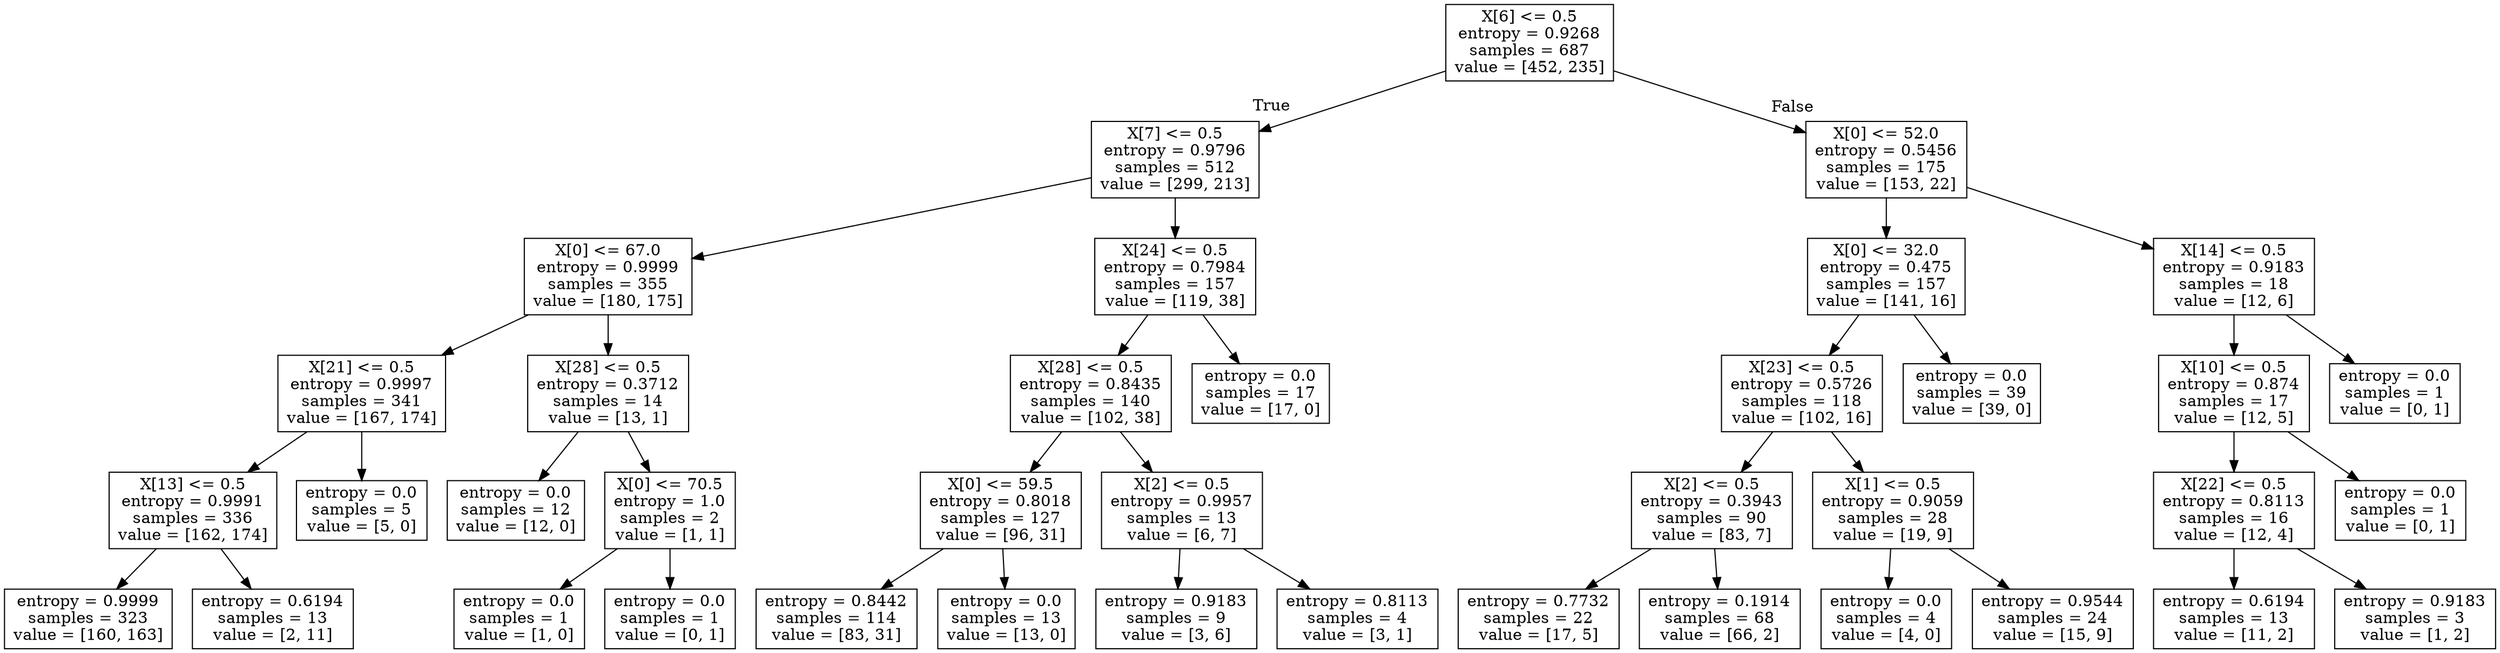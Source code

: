 digraph Tree {
node [shape=box] ;
0 [label="X[6] <= 0.5\nentropy = 0.9268\nsamples = 687\nvalue = [452, 235]"] ;
1 [label="X[7] <= 0.5\nentropy = 0.9796\nsamples = 512\nvalue = [299, 213]"] ;
0 -> 1 [labeldistance=2.5, labelangle=45, headlabel="True"] ;
2 [label="X[0] <= 67.0\nentropy = 0.9999\nsamples = 355\nvalue = [180, 175]"] ;
1 -> 2 ;
3 [label="X[21] <= 0.5\nentropy = 0.9997\nsamples = 341\nvalue = [167, 174]"] ;
2 -> 3 ;
4 [label="X[13] <= 0.5\nentropy = 0.9991\nsamples = 336\nvalue = [162, 174]"] ;
3 -> 4 ;
5 [label="entropy = 0.9999\nsamples = 323\nvalue = [160, 163]"] ;
4 -> 5 ;
6 [label="entropy = 0.6194\nsamples = 13\nvalue = [2, 11]"] ;
4 -> 6 ;
7 [label="entropy = 0.0\nsamples = 5\nvalue = [5, 0]"] ;
3 -> 7 ;
8 [label="X[28] <= 0.5\nentropy = 0.3712\nsamples = 14\nvalue = [13, 1]"] ;
2 -> 8 ;
9 [label="entropy = 0.0\nsamples = 12\nvalue = [12, 0]"] ;
8 -> 9 ;
10 [label="X[0] <= 70.5\nentropy = 1.0\nsamples = 2\nvalue = [1, 1]"] ;
8 -> 10 ;
11 [label="entropy = 0.0\nsamples = 1\nvalue = [1, 0]"] ;
10 -> 11 ;
12 [label="entropy = 0.0\nsamples = 1\nvalue = [0, 1]"] ;
10 -> 12 ;
13 [label="X[24] <= 0.5\nentropy = 0.7984\nsamples = 157\nvalue = [119, 38]"] ;
1 -> 13 ;
14 [label="X[28] <= 0.5\nentropy = 0.8435\nsamples = 140\nvalue = [102, 38]"] ;
13 -> 14 ;
15 [label="X[0] <= 59.5\nentropy = 0.8018\nsamples = 127\nvalue = [96, 31]"] ;
14 -> 15 ;
16 [label="entropy = 0.8442\nsamples = 114\nvalue = [83, 31]"] ;
15 -> 16 ;
17 [label="entropy = 0.0\nsamples = 13\nvalue = [13, 0]"] ;
15 -> 17 ;
18 [label="X[2] <= 0.5\nentropy = 0.9957\nsamples = 13\nvalue = [6, 7]"] ;
14 -> 18 ;
19 [label="entropy = 0.9183\nsamples = 9\nvalue = [3, 6]"] ;
18 -> 19 ;
20 [label="entropy = 0.8113\nsamples = 4\nvalue = [3, 1]"] ;
18 -> 20 ;
21 [label="entropy = 0.0\nsamples = 17\nvalue = [17, 0]"] ;
13 -> 21 ;
22 [label="X[0] <= 52.0\nentropy = 0.5456\nsamples = 175\nvalue = [153, 22]"] ;
0 -> 22 [labeldistance=2.5, labelangle=-45, headlabel="False"] ;
23 [label="X[0] <= 32.0\nentropy = 0.475\nsamples = 157\nvalue = [141, 16]"] ;
22 -> 23 ;
24 [label="X[23] <= 0.5\nentropy = 0.5726\nsamples = 118\nvalue = [102, 16]"] ;
23 -> 24 ;
25 [label="X[2] <= 0.5\nentropy = 0.3943\nsamples = 90\nvalue = [83, 7]"] ;
24 -> 25 ;
26 [label="entropy = 0.7732\nsamples = 22\nvalue = [17, 5]"] ;
25 -> 26 ;
27 [label="entropy = 0.1914\nsamples = 68\nvalue = [66, 2]"] ;
25 -> 27 ;
28 [label="X[1] <= 0.5\nentropy = 0.9059\nsamples = 28\nvalue = [19, 9]"] ;
24 -> 28 ;
29 [label="entropy = 0.0\nsamples = 4\nvalue = [4, 0]"] ;
28 -> 29 ;
30 [label="entropy = 0.9544\nsamples = 24\nvalue = [15, 9]"] ;
28 -> 30 ;
31 [label="entropy = 0.0\nsamples = 39\nvalue = [39, 0]"] ;
23 -> 31 ;
32 [label="X[14] <= 0.5\nentropy = 0.9183\nsamples = 18\nvalue = [12, 6]"] ;
22 -> 32 ;
33 [label="X[10] <= 0.5\nentropy = 0.874\nsamples = 17\nvalue = [12, 5]"] ;
32 -> 33 ;
34 [label="X[22] <= 0.5\nentropy = 0.8113\nsamples = 16\nvalue = [12, 4]"] ;
33 -> 34 ;
35 [label="entropy = 0.6194\nsamples = 13\nvalue = [11, 2]"] ;
34 -> 35 ;
36 [label="entropy = 0.9183\nsamples = 3\nvalue = [1, 2]"] ;
34 -> 36 ;
37 [label="entropy = 0.0\nsamples = 1\nvalue = [0, 1]"] ;
33 -> 37 ;
38 [label="entropy = 0.0\nsamples = 1\nvalue = [0, 1]"] ;
32 -> 38 ;
}